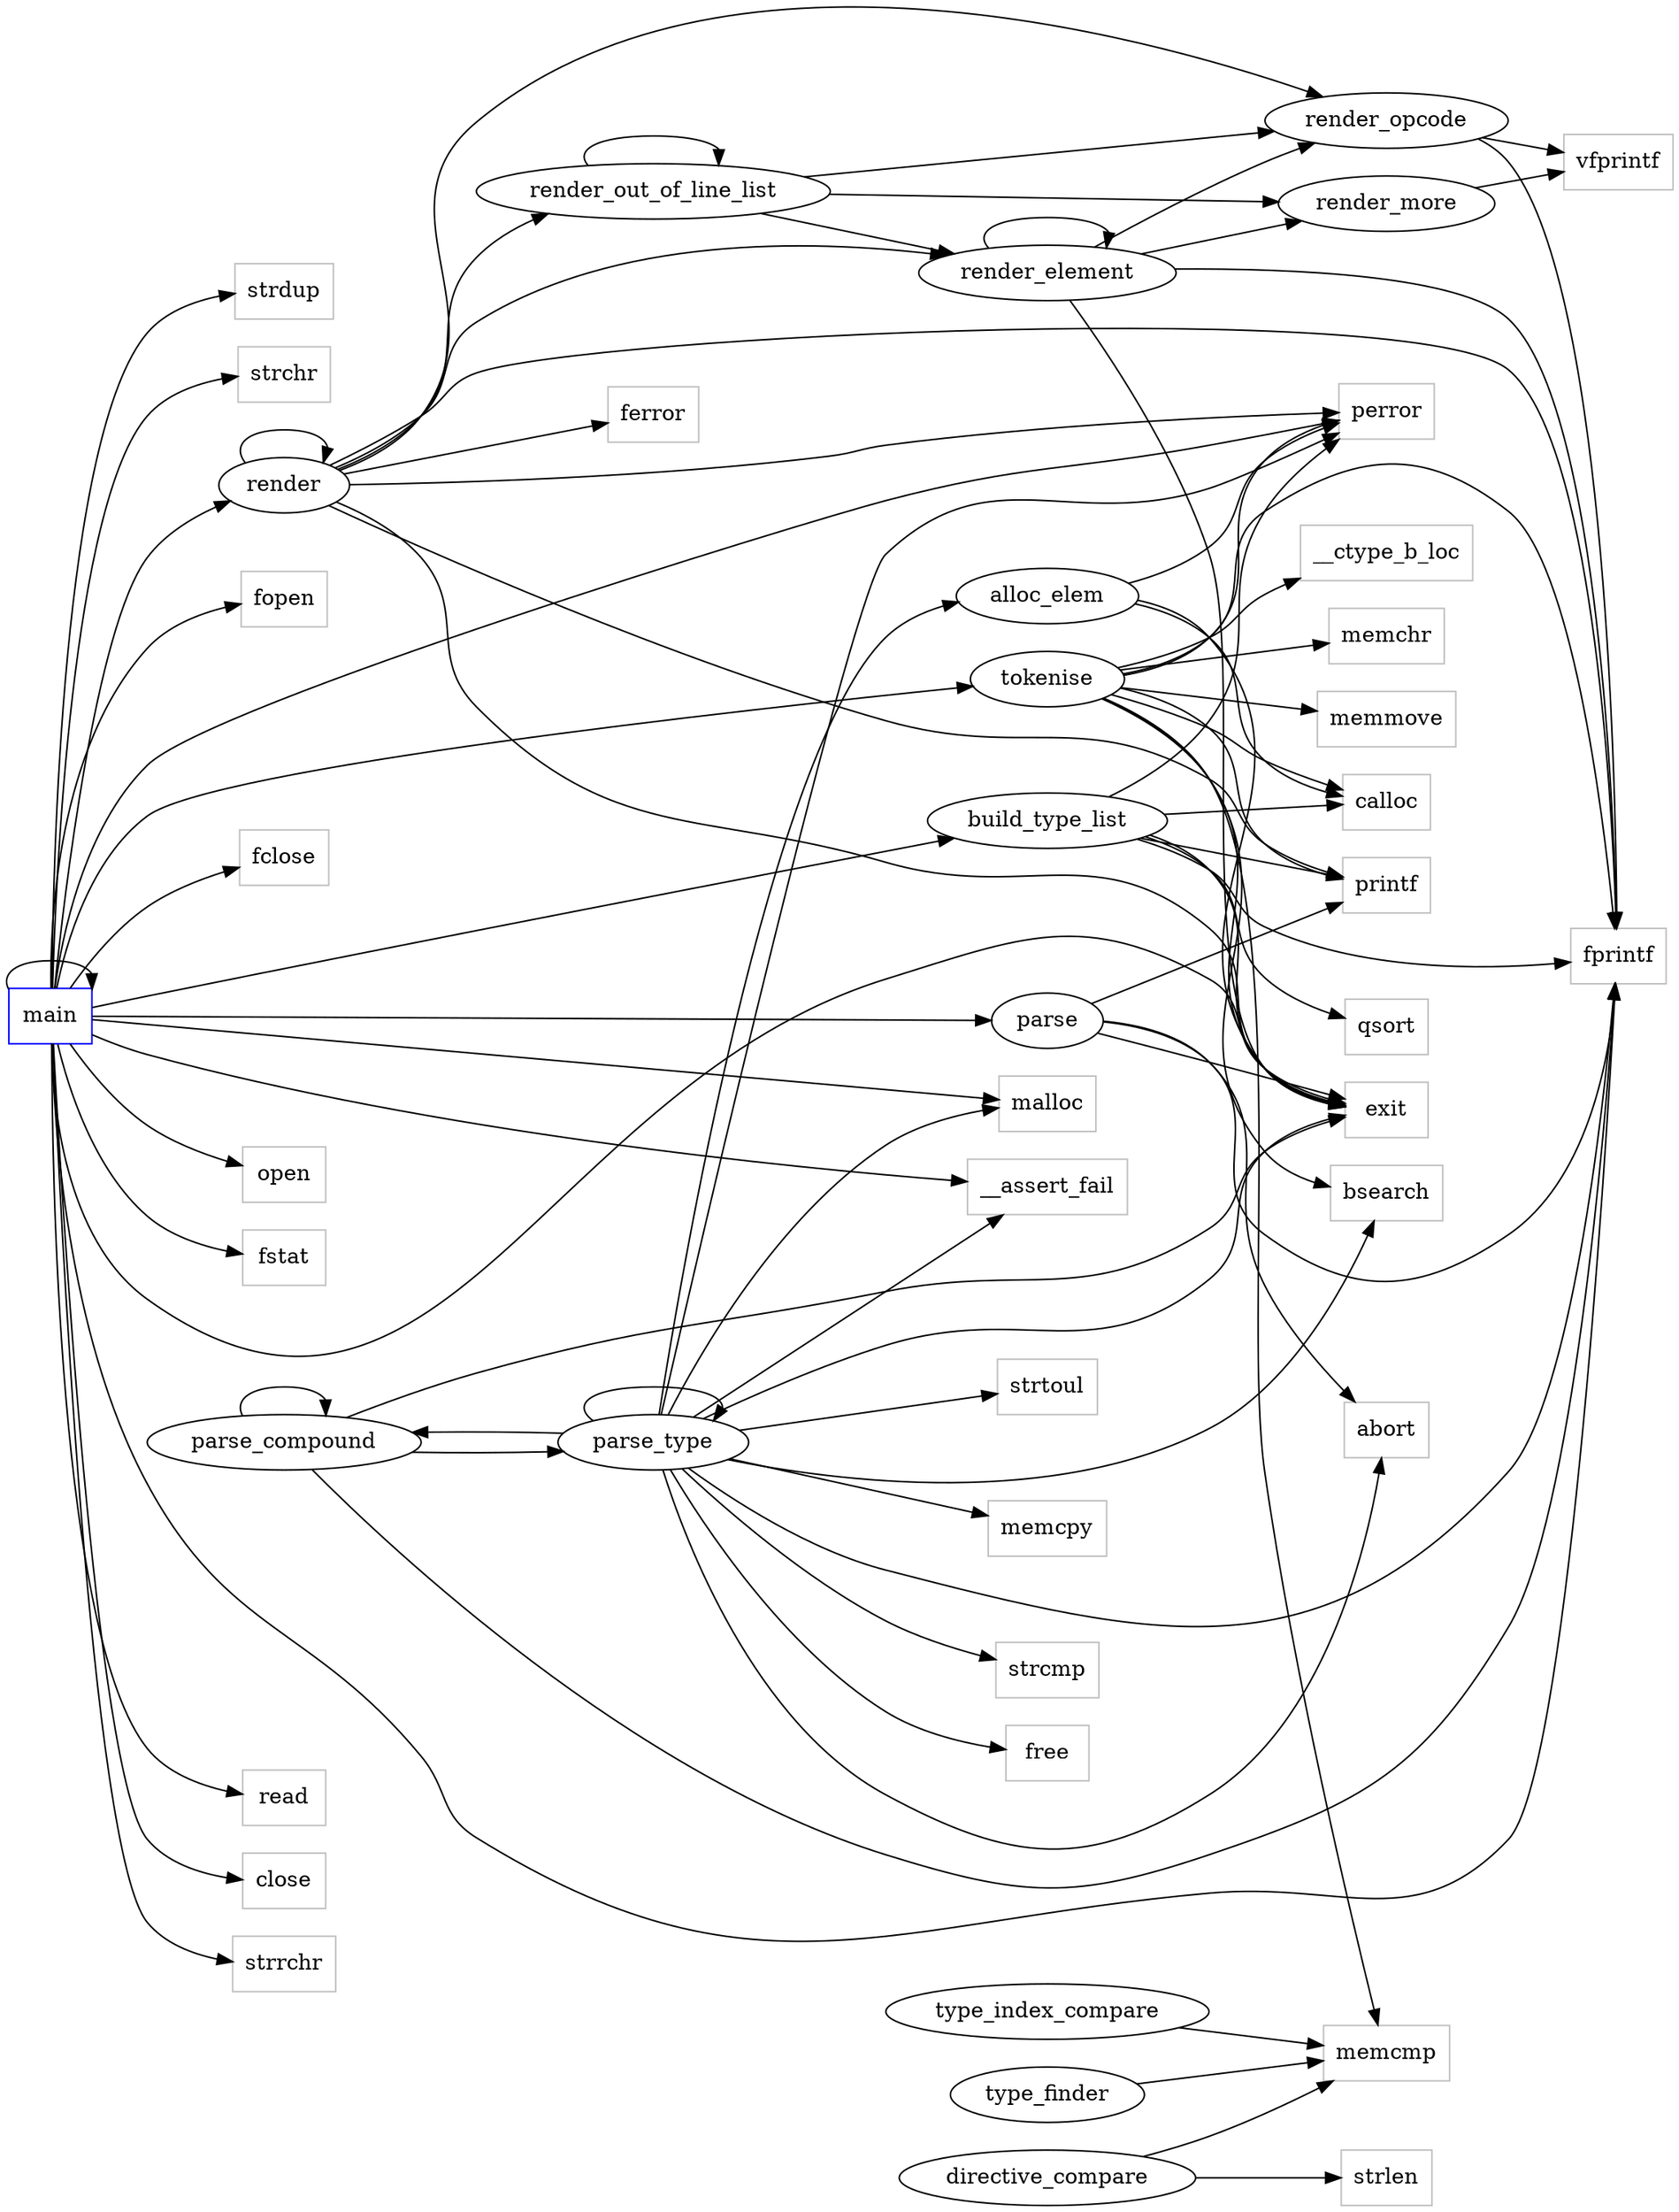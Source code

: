 digraph functioncalls {
rankdir=LR;

main [shape="box", color=blue];
calloc [shape="box", color=grey];
alloc_elem -> calloc;
perror [shape="box", color=grey];
alloc_elem -> perror;
exit [shape="box", color=grey];
alloc_elem -> exit;
calloc [shape="box", color=grey];
build_type_list -> calloc;
qsort [shape="box", color=grey];
build_type_list -> qsort;
printf [shape="box", color=grey];
build_type_list -> printf;
perror [shape="box", color=grey];
build_type_list -> perror;
exit [shape="box", color=grey];
build_type_list -> exit;
fprintf [shape="box", color=grey];
build_type_list -> fprintf;
strlen [shape="box", color=grey];
directive_compare -> strlen;
memcmp [shape="box", color=grey];
directive_compare -> memcmp;
open [shape="box", color=grey];
main -> open;
fstat [shape="box", color=grey];
main -> fstat;
malloc [shape="box", color=grey];
main -> malloc;
__assert_fail [shape="box", color=grey];
main -> __assert_fail;
read [shape="box", color=grey];
main -> read;
close [shape="box", color=grey];
main -> close;
strrchr [shape="box", color=grey];
main -> strrchr;
strdup [shape="box", color=grey];
main -> strdup;
strchr [shape="box", color=grey];
main -> strchr;
main -> main;
main -> tokenise;
main -> build_type_list;
main -> parse;
fopen [shape="box", color=grey];
main -> fopen;
main -> render;
fclose [shape="box", color=grey];
main -> fclose;
perror [shape="box", color=grey];
main -> perror;
exit [shape="box", color=grey];
main -> exit;
fprintf [shape="box", color=grey];
main -> fprintf;
printf [shape="box", color=grey];
parse -> printf;
fprintf [shape="box", color=grey];
parse -> fprintf;
exit [shape="box", color=grey];
parse -> exit;
abort [shape="box", color=grey];
parse -> abort;
parse_compound -> parse_compound;
parse_compound -> parse_type;
fprintf [shape="box", color=grey];
parse_compound -> fprintf;
exit [shape="box", color=grey];
parse_compound -> exit;
parse_type -> parse_type;
parse_type -> alloc_elem;
fprintf [shape="box", color=grey];
parse_type -> fprintf;
exit [shape="box", color=grey];
parse_type -> exit;
malloc [shape="box", color=grey];
parse_type -> malloc;
__assert_fail [shape="box", color=grey];
parse_type -> __assert_fail;
memcpy [shape="box", color=grey];
parse_type -> memcpy;
strcmp [shape="box", color=grey];
parse_type -> strcmp;
free [shape="box", color=grey];
parse_type -> free;
perror [shape="box", color=grey];
parse_type -> perror;
parse_type -> parse_compound;
bsearch [shape="box", color=grey];
parse_type -> bsearch;
strtoul [shape="box", color=grey];
parse_type -> strtoul;
abort [shape="box", color=grey];
parse_type -> abort;
fprintf [shape="box", color=grey];
render -> fprintf;
ferror [shape="box", color=grey];
render -> ferror;
perror [shape="box", color=grey];
render -> perror;
exit [shape="box", color=grey];
render -> exit;
printf [shape="box", color=grey];
render -> printf;
render -> render;
render -> render_element;
render -> render_opcode;
render -> render_out_of_line_list;
render_element -> render_element;
render_element -> render_more;
render_element -> render_opcode;
fprintf [shape="box", color=grey];
render_element -> fprintf;
exit [shape="box", color=grey];
render_element -> exit;
vfprintf [shape="box", color=grey];
render_more -> vfprintf;
fprintf [shape="box", color=grey];
render_opcode -> fprintf;
vfprintf [shape="box", color=grey];
render_opcode -> vfprintf;
render_out_of_line_list -> render_out_of_line_list;
render_out_of_line_list -> render_more;
render_out_of_line_list -> render_element;
render_out_of_line_list -> render_opcode;
calloc [shape="box", color=grey];
tokenise -> calloc;
printf [shape="box", color=grey];
tokenise -> printf;
memchr [shape="box", color=grey];
tokenise -> memchr;
memmove [shape="box", color=grey];
tokenise -> memmove;
__ctype_b_loc [shape="box", color=grey];
tokenise -> __ctype_b_loc;
bsearch [shape="box", color=grey];
tokenise -> bsearch;
fprintf [shape="box", color=grey];
tokenise -> fprintf;
exit [shape="box", color=grey];
tokenise -> exit;
memcmp [shape="box", color=grey];
tokenise -> memcmp;
perror [shape="box", color=grey];
tokenise -> perror;
memcmp [shape="box", color=grey];
type_finder -> memcmp;
memcmp [shape="box", color=grey];
type_index_compare -> memcmp;
}
